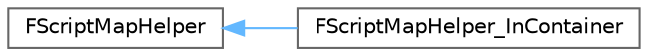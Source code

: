 digraph "Graphical Class Hierarchy"
{
 // INTERACTIVE_SVG=YES
 // LATEX_PDF_SIZE
  bgcolor="transparent";
  edge [fontname=Helvetica,fontsize=10,labelfontname=Helvetica,labelfontsize=10];
  node [fontname=Helvetica,fontsize=10,shape=box,height=0.2,width=0.4];
  rankdir="LR";
  Node0 [id="Node000000",label="FScriptMapHelper",height=0.2,width=0.4,color="grey40", fillcolor="white", style="filled",URL="$d4/d21/classFScriptMapHelper.html",tooltip="FScriptMapHelper: Pseudo dynamic map."];
  Node0 -> Node1 [id="edge4794_Node000000_Node000001",dir="back",color="steelblue1",style="solid",tooltip=" "];
  Node1 [id="Node000001",label="FScriptMapHelper_InContainer",height=0.2,width=0.4,color="grey40", fillcolor="white", style="filled",URL="$dc/dad/classFScriptMapHelper__InContainer.html",tooltip=" "];
}
